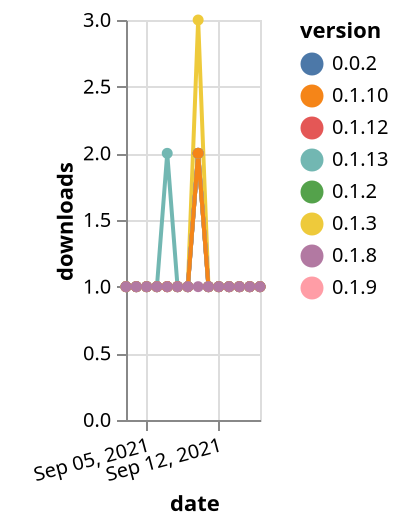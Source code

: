 {"$schema": "https://vega.github.io/schema/vega-lite/v5.json", "description": "A simple bar chart with embedded data.", "data": {"values": [{"date": "2021-09-03", "total": 226, "delta": 1, "version": "0.1.3"}, {"date": "2021-09-04", "total": 227, "delta": 1, "version": "0.1.3"}, {"date": "2021-09-05", "total": 228, "delta": 1, "version": "0.1.3"}, {"date": "2021-09-06", "total": 229, "delta": 1, "version": "0.1.3"}, {"date": "2021-09-07", "total": 230, "delta": 1, "version": "0.1.3"}, {"date": "2021-09-08", "total": 231, "delta": 1, "version": "0.1.3"}, {"date": "2021-09-09", "total": 232, "delta": 1, "version": "0.1.3"}, {"date": "2021-09-10", "total": 235, "delta": 3, "version": "0.1.3"}, {"date": "2021-09-11", "total": 236, "delta": 1, "version": "0.1.3"}, {"date": "2021-09-12", "total": 237, "delta": 1, "version": "0.1.3"}, {"date": "2021-09-13", "total": 238, "delta": 1, "version": "0.1.3"}, {"date": "2021-09-14", "total": 239, "delta": 1, "version": "0.1.3"}, {"date": "2021-09-15", "total": 240, "delta": 1, "version": "0.1.3"}, {"date": "2021-09-16", "total": 241, "delta": 1, "version": "0.1.3"}, {"date": "2021-09-03", "total": 159, "delta": 1, "version": "0.1.2"}, {"date": "2021-09-04", "total": 160, "delta": 1, "version": "0.1.2"}, {"date": "2021-09-05", "total": 161, "delta": 1, "version": "0.1.2"}, {"date": "2021-09-06", "total": 162, "delta": 1, "version": "0.1.2"}, {"date": "2021-09-07", "total": 163, "delta": 1, "version": "0.1.2"}, {"date": "2021-09-08", "total": 164, "delta": 1, "version": "0.1.2"}, {"date": "2021-09-09", "total": 165, "delta": 1, "version": "0.1.2"}, {"date": "2021-09-10", "total": 167, "delta": 2, "version": "0.1.2"}, {"date": "2021-09-11", "total": 168, "delta": 1, "version": "0.1.2"}, {"date": "2021-09-12", "total": 169, "delta": 1, "version": "0.1.2"}, {"date": "2021-09-13", "total": 170, "delta": 1, "version": "0.1.2"}, {"date": "2021-09-14", "total": 171, "delta": 1, "version": "0.1.2"}, {"date": "2021-09-15", "total": 172, "delta": 1, "version": "0.1.2"}, {"date": "2021-09-16", "total": 173, "delta": 1, "version": "0.1.2"}, {"date": "2021-09-03", "total": 154, "delta": 1, "version": "0.1.12"}, {"date": "2021-09-04", "total": 155, "delta": 1, "version": "0.1.12"}, {"date": "2021-09-05", "total": 156, "delta": 1, "version": "0.1.12"}, {"date": "2021-09-06", "total": 157, "delta": 1, "version": "0.1.12"}, {"date": "2021-09-07", "total": 158, "delta": 1, "version": "0.1.12"}, {"date": "2021-09-08", "total": 159, "delta": 1, "version": "0.1.12"}, {"date": "2021-09-09", "total": 160, "delta": 1, "version": "0.1.12"}, {"date": "2021-09-10", "total": 162, "delta": 2, "version": "0.1.12"}, {"date": "2021-09-11", "total": 163, "delta": 1, "version": "0.1.12"}, {"date": "2021-09-12", "total": 164, "delta": 1, "version": "0.1.12"}, {"date": "2021-09-13", "total": 165, "delta": 1, "version": "0.1.12"}, {"date": "2021-09-14", "total": 166, "delta": 1, "version": "0.1.12"}, {"date": "2021-09-15", "total": 167, "delta": 1, "version": "0.1.12"}, {"date": "2021-09-16", "total": 168, "delta": 1, "version": "0.1.12"}, {"date": "2021-09-03", "total": 157, "delta": 1, "version": "0.0.2"}, {"date": "2021-09-04", "total": 158, "delta": 1, "version": "0.0.2"}, {"date": "2021-09-05", "total": 159, "delta": 1, "version": "0.0.2"}, {"date": "2021-09-06", "total": 160, "delta": 1, "version": "0.0.2"}, {"date": "2021-09-07", "total": 161, "delta": 1, "version": "0.0.2"}, {"date": "2021-09-08", "total": 162, "delta": 1, "version": "0.0.2"}, {"date": "2021-09-09", "total": 163, "delta": 1, "version": "0.0.2"}, {"date": "2021-09-10", "total": 165, "delta": 2, "version": "0.0.2"}, {"date": "2021-09-11", "total": 166, "delta": 1, "version": "0.0.2"}, {"date": "2021-09-12", "total": 167, "delta": 1, "version": "0.0.2"}, {"date": "2021-09-13", "total": 168, "delta": 1, "version": "0.0.2"}, {"date": "2021-09-14", "total": 169, "delta": 1, "version": "0.0.2"}, {"date": "2021-09-15", "total": 170, "delta": 1, "version": "0.0.2"}, {"date": "2021-09-16", "total": 171, "delta": 1, "version": "0.0.2"}, {"date": "2021-09-03", "total": 161, "delta": 1, "version": "0.1.9"}, {"date": "2021-09-04", "total": 162, "delta": 1, "version": "0.1.9"}, {"date": "2021-09-05", "total": 163, "delta": 1, "version": "0.1.9"}, {"date": "2021-09-06", "total": 164, "delta": 1, "version": "0.1.9"}, {"date": "2021-09-07", "total": 165, "delta": 1, "version": "0.1.9"}, {"date": "2021-09-08", "total": 166, "delta": 1, "version": "0.1.9"}, {"date": "2021-09-09", "total": 167, "delta": 1, "version": "0.1.9"}, {"date": "2021-09-10", "total": 169, "delta": 2, "version": "0.1.9"}, {"date": "2021-09-11", "total": 170, "delta": 1, "version": "0.1.9"}, {"date": "2021-09-12", "total": 171, "delta": 1, "version": "0.1.9"}, {"date": "2021-09-13", "total": 172, "delta": 1, "version": "0.1.9"}, {"date": "2021-09-14", "total": 173, "delta": 1, "version": "0.1.9"}, {"date": "2021-09-15", "total": 174, "delta": 1, "version": "0.1.9"}, {"date": "2021-09-16", "total": 175, "delta": 1, "version": "0.1.9"}, {"date": "2021-09-03", "total": 171, "delta": 1, "version": "0.1.13"}, {"date": "2021-09-04", "total": 172, "delta": 1, "version": "0.1.13"}, {"date": "2021-09-05", "total": 173, "delta": 1, "version": "0.1.13"}, {"date": "2021-09-06", "total": 174, "delta": 1, "version": "0.1.13"}, {"date": "2021-09-07", "total": 176, "delta": 2, "version": "0.1.13"}, {"date": "2021-09-08", "total": 177, "delta": 1, "version": "0.1.13"}, {"date": "2021-09-09", "total": 178, "delta": 1, "version": "0.1.13"}, {"date": "2021-09-10", "total": 180, "delta": 2, "version": "0.1.13"}, {"date": "2021-09-11", "total": 181, "delta": 1, "version": "0.1.13"}, {"date": "2021-09-12", "total": 182, "delta": 1, "version": "0.1.13"}, {"date": "2021-09-13", "total": 183, "delta": 1, "version": "0.1.13"}, {"date": "2021-09-14", "total": 184, "delta": 1, "version": "0.1.13"}, {"date": "2021-09-15", "total": 185, "delta": 1, "version": "0.1.13"}, {"date": "2021-09-16", "total": 186, "delta": 1, "version": "0.1.13"}, {"date": "2021-09-03", "total": 158, "delta": 1, "version": "0.1.10"}, {"date": "2021-09-04", "total": 159, "delta": 1, "version": "0.1.10"}, {"date": "2021-09-05", "total": 160, "delta": 1, "version": "0.1.10"}, {"date": "2021-09-06", "total": 161, "delta": 1, "version": "0.1.10"}, {"date": "2021-09-07", "total": 162, "delta": 1, "version": "0.1.10"}, {"date": "2021-09-08", "total": 163, "delta": 1, "version": "0.1.10"}, {"date": "2021-09-09", "total": 164, "delta": 1, "version": "0.1.10"}, {"date": "2021-09-10", "total": 166, "delta": 2, "version": "0.1.10"}, {"date": "2021-09-11", "total": 167, "delta": 1, "version": "0.1.10"}, {"date": "2021-09-12", "total": 168, "delta": 1, "version": "0.1.10"}, {"date": "2021-09-13", "total": 169, "delta": 1, "version": "0.1.10"}, {"date": "2021-09-14", "total": 170, "delta": 1, "version": "0.1.10"}, {"date": "2021-09-15", "total": 171, "delta": 1, "version": "0.1.10"}, {"date": "2021-09-16", "total": 172, "delta": 1, "version": "0.1.10"}, {"date": "2021-09-03", "total": 162, "delta": 1, "version": "0.1.8"}, {"date": "2021-09-04", "total": 163, "delta": 1, "version": "0.1.8"}, {"date": "2021-09-05", "total": 164, "delta": 1, "version": "0.1.8"}, {"date": "2021-09-06", "total": 165, "delta": 1, "version": "0.1.8"}, {"date": "2021-09-07", "total": 166, "delta": 1, "version": "0.1.8"}, {"date": "2021-09-08", "total": 167, "delta": 1, "version": "0.1.8"}, {"date": "2021-09-09", "total": 168, "delta": 1, "version": "0.1.8"}, {"date": "2021-09-10", "total": 169, "delta": 1, "version": "0.1.8"}, {"date": "2021-09-11", "total": 170, "delta": 1, "version": "0.1.8"}, {"date": "2021-09-12", "total": 171, "delta": 1, "version": "0.1.8"}, {"date": "2021-09-13", "total": 172, "delta": 1, "version": "0.1.8"}, {"date": "2021-09-14", "total": 173, "delta": 1, "version": "0.1.8"}, {"date": "2021-09-15", "total": 174, "delta": 1, "version": "0.1.8"}, {"date": "2021-09-16", "total": 175, "delta": 1, "version": "0.1.8"}]}, "width": "container", "mark": {"type": "line", "point": {"filled": true}}, "encoding": {"x": {"field": "date", "type": "temporal", "timeUnit": "yearmonthdate", "title": "date", "axis": {"labelAngle": -15}}, "y": {"field": "delta", "type": "quantitative", "title": "downloads"}, "color": {"field": "version", "type": "nominal"}, "tooltip": {"field": "delta"}}}